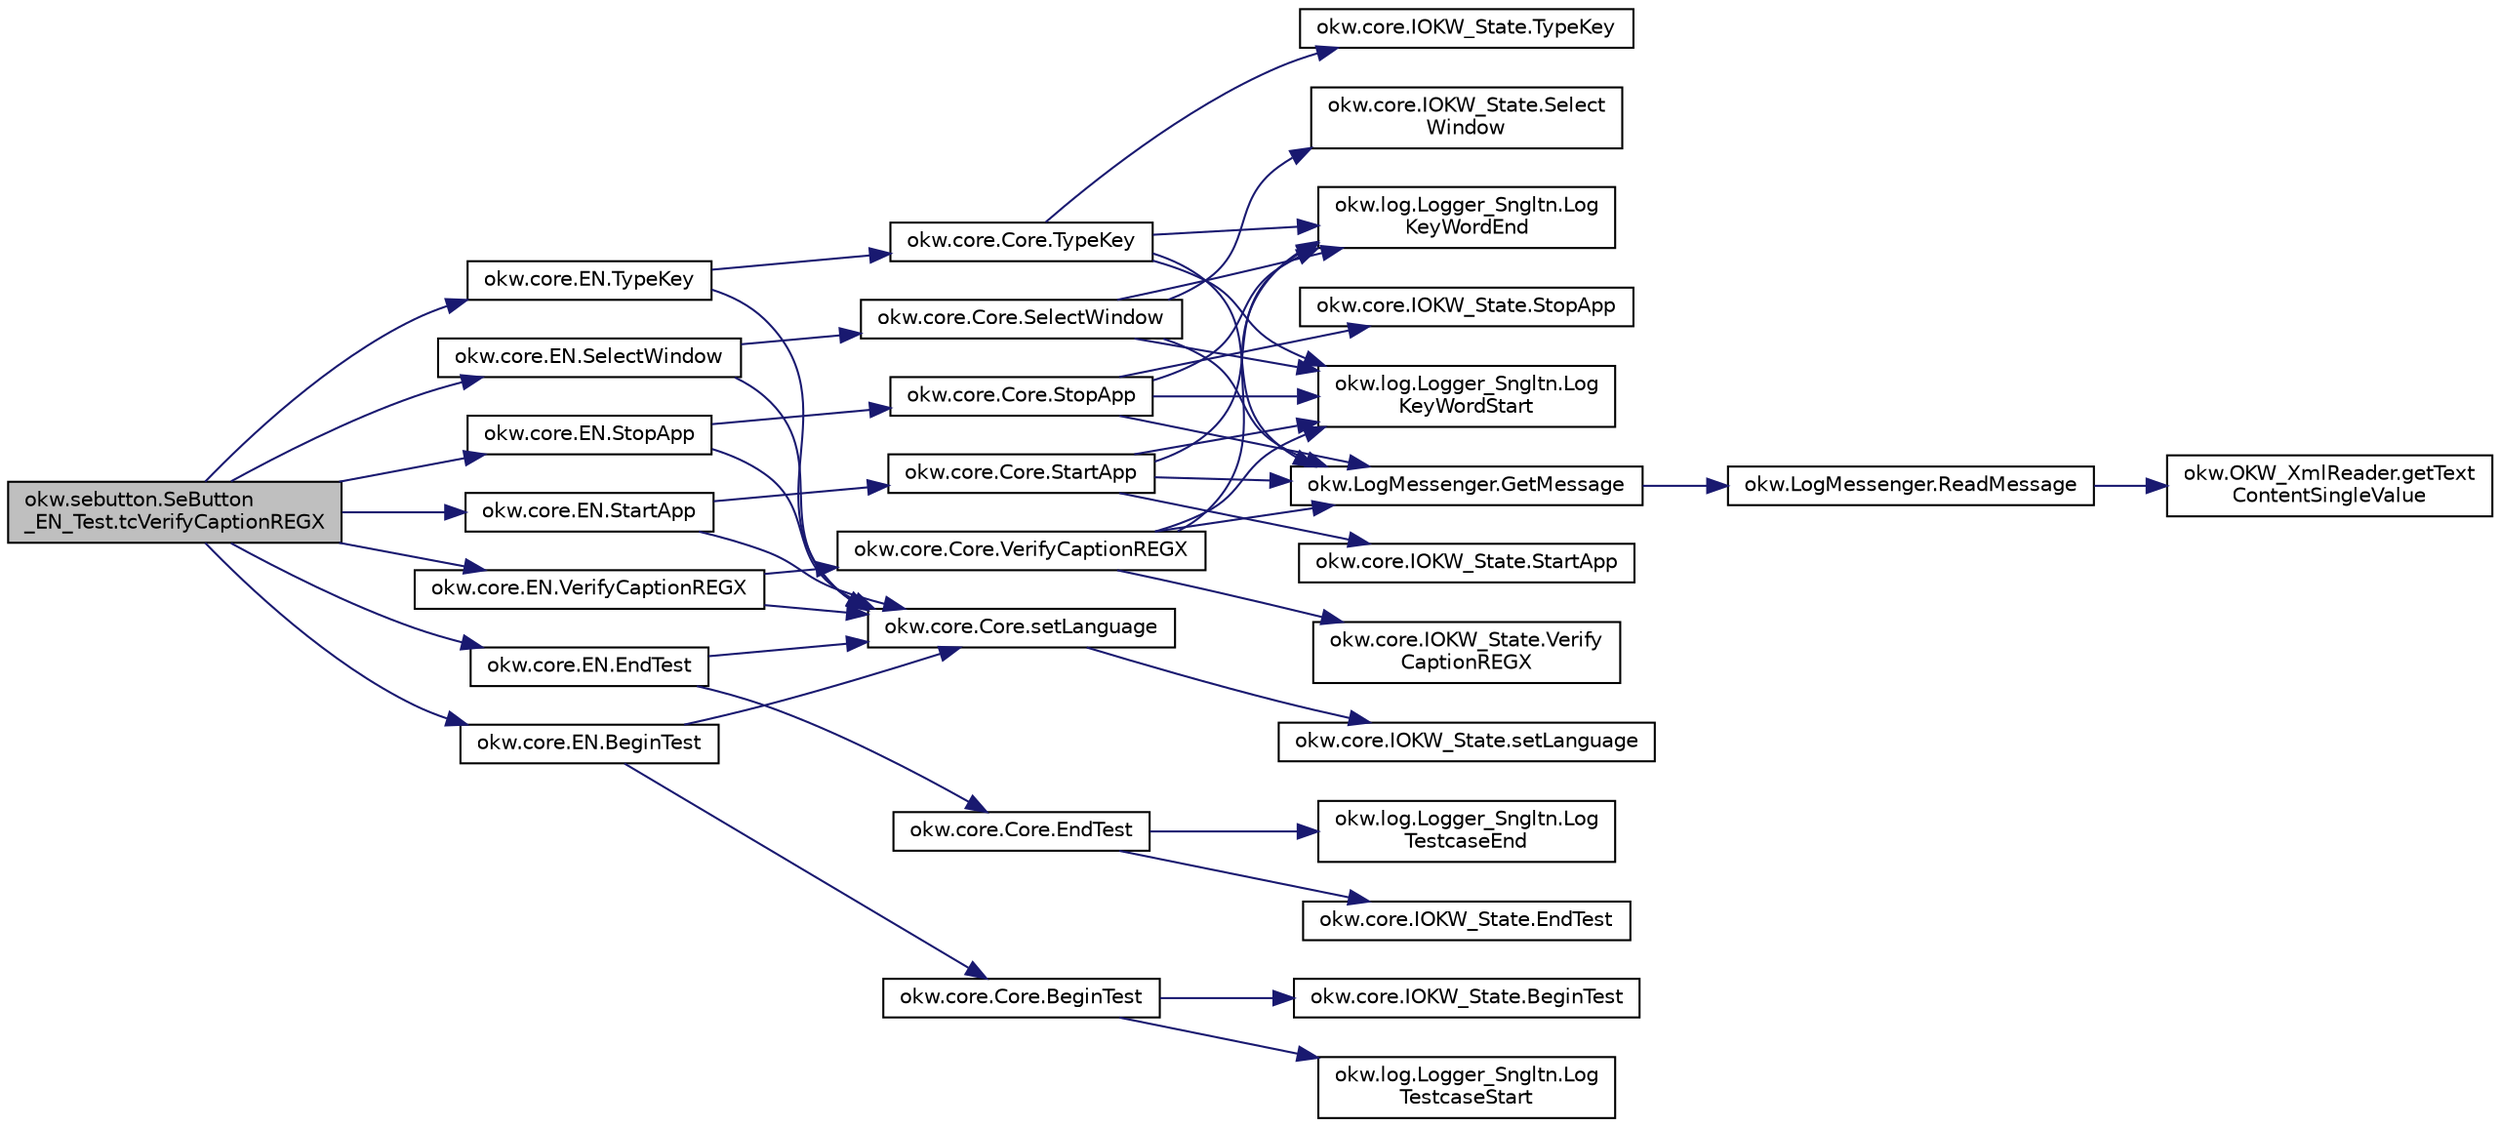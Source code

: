 digraph "okw.sebutton.SeButton_EN_Test.tcVerifyCaptionREGX"
{
 // INTERACTIVE_SVG=YES
 // LATEX_PDF_SIZE
  edge [fontname="Helvetica",fontsize="10",labelfontname="Helvetica",labelfontsize="10"];
  node [fontname="Helvetica",fontsize="10",shape=record];
  rankdir="LR";
  Node667 [label="okw.sebutton.SeButton\l_EN_Test.tcVerifyCaptionREGX",height=0.2,width=0.4,color="black", fillcolor="grey75", style="filled", fontcolor="black",tooltip="Test des Schlüsselwortes VerifyCaptionREGX für den GUI-Adapter SeButton."];
  Node667 -> Node668 [color="midnightblue",fontsize="10",style="solid",fontname="Helvetica"];
  Node668 [label="okw.core.EN.BeginTest",height=0.2,width=0.4,color="black", fillcolor="white", style="filled",URL="$classokw_1_1core_1_1_e_n.html#aef613b0a3e6bb8a9623984db145cae69",tooltip="Markiert den Anfang eines neuen Testfalls."];
  Node668 -> Node669 [color="midnightblue",fontsize="10",style="solid",fontname="Helvetica"];
  Node669 [label="okw.core.Core.setLanguage",height=0.2,width=0.4,color="black", fillcolor="white", style="filled",URL="$classokw_1_1core_1_1_core.html#ab4e0f723d27cb11c944ec4c82c426100",tooltip="Setzt die Sprache auf den gegebenen wert Language."];
  Node669 -> Node670 [color="midnightblue",fontsize="10",style="solid",fontname="Helvetica"];
  Node670 [label="okw.core.IOKW_State.setLanguage",height=0.2,width=0.4,color="black", fillcolor="white", style="filled",URL="$interfaceokw_1_1core_1_1_i_o_k_w___state.html#a866baa0bde08a47418f54d63bdb56097",tooltip="Interne Methode zum setzen der Sprache für die sprachabhängigen Ausgaben der Dokumentation (Log)."];
  Node668 -> Node671 [color="midnightblue",fontsize="10",style="solid",fontname="Helvetica"];
  Node671 [label="okw.core.Core.BeginTest",height=0.2,width=0.4,color="black", fillcolor="white", style="filled",URL="$classokw_1_1core_1_1_core.html#acfefe92468c9eb9e951846372726c4d8",tooltip="Markiert den Anfang eines neuen Testfalls."];
  Node671 -> Node672 [color="midnightblue",fontsize="10",style="solid",fontname="Helvetica"];
  Node672 [label="okw.log.Logger_Sngltn.Log\lTestcaseStart",height=0.2,width=0.4,color="black", fillcolor="white", style="filled",URL="$classokw_1_1log_1_1_logger___sngltn.html#a60f4ad59db847ae61df928f9920f3deb",tooltip="Ausgabe des Testfalls."];
  Node671 -> Node673 [color="midnightblue",fontsize="10",style="solid",fontname="Helvetica"];
  Node673 [label="okw.core.IOKW_State.BeginTest",height=0.2,width=0.4,color="black", fillcolor="white", style="filled",URL="$interfaceokw_1_1core_1_1_i_o_k_w___state.html#ae5480ddb1fc37eade5d899d335bc4b13",tooltip="Markiert den Anfang eines neuen Testfalls."];
  Node667 -> Node674 [color="midnightblue",fontsize="10",style="solid",fontname="Helvetica"];
  Node674 [label="okw.core.EN.StartApp",height=0.2,width=0.4,color="black", fillcolor="white", style="filled",URL="$classokw_1_1core_1_1_e_n.html#aaa7465ee7f135c724668d8b22dc2219f",tooltip="Startet die gegebene Anwendung."];
  Node674 -> Node669 [color="midnightblue",fontsize="10",style="solid",fontname="Helvetica"];
  Node674 -> Node675 [color="midnightblue",fontsize="10",style="solid",fontname="Helvetica"];
  Node675 [label="okw.core.Core.StartApp",height=0.2,width=0.4,color="black", fillcolor="white", style="filled",URL="$classokw_1_1core_1_1_core.html#ac20a22275b6aea1c4e551dce1fd0c1e9",tooltip="Startet die gegebene Anwendung."];
  Node675 -> Node676 [color="midnightblue",fontsize="10",style="solid",fontname="Helvetica"];
  Node676 [label="okw.log.Logger_Sngltn.Log\lKeyWordStart",height=0.2,width=0.4,color="black", fillcolor="white", style="filled",URL="$classokw_1_1log_1_1_logger___sngltn.html#a70ec25e200e00ecefc544e8fd371d2ef",tooltip="Ausgabe eines Schlüsselwortes."];
  Node675 -> Node677 [color="midnightblue",fontsize="10",style="solid",fontname="Helvetica"];
  Node677 [label="okw.LogMessenger.GetMessage",height=0.2,width=0.4,color="black", fillcolor="white", style="filled",URL="$classokw_1_1_log_messenger.html#af225d1f037d47b3b085175c09d78bdd2",tooltip="Holt die Log-Meldung für MethodeNmae/Textkey ohne weitere Parameter."];
  Node677 -> Node678 [color="midnightblue",fontsize="10",style="solid",fontname="Helvetica"];
  Node678 [label="okw.LogMessenger.ReadMessage",height=0.2,width=0.4,color="black", fillcolor="white", style="filled",URL="$classokw_1_1_log_messenger.html#a530cd6ab82ec82a04206a2e976ec06e3",tooltip="Interne Kernfunktion holt die Log-Meldung mit Platzhaltern aus der XML-Datei."];
  Node678 -> Node679 [color="midnightblue",fontsize="10",style="solid",fontname="Helvetica"];
  Node679 [label="okw.OKW_XmlReader.getText\lContentSingleValue",height=0.2,width=0.4,color="black", fillcolor="white", style="filled",URL="$classokw_1_1_o_k_w___xml_reader.html#ab920b5335a2e1429c14cc5f8e79f39eb",tooltip="Lies den TextContent eines Tag."];
  Node675 -> Node680 [color="midnightblue",fontsize="10",style="solid",fontname="Helvetica"];
  Node680 [label="okw.core.IOKW_State.StartApp",height=0.2,width=0.4,color="black", fillcolor="white", style="filled",URL="$interfaceokw_1_1core_1_1_i_o_k_w___state.html#a0ec9b7c60041061f1b01d85b703a27a8",tooltip="Startet die gegebene Anwendung."];
  Node675 -> Node681 [color="midnightblue",fontsize="10",style="solid",fontname="Helvetica"];
  Node681 [label="okw.log.Logger_Sngltn.Log\lKeyWordEnd",height=0.2,width=0.4,color="black", fillcolor="white", style="filled",URL="$classokw_1_1log_1_1_logger___sngltn.html#aa7d2da98631d21644da70c187f03155e",tooltip="LogKeyWordEnd:"];
  Node667 -> Node682 [color="midnightblue",fontsize="10",style="solid",fontname="Helvetica"];
  Node682 [label="okw.core.EN.TypeKey",height=0.2,width=0.4,color="black", fillcolor="white", style="filled",URL="$classokw_1_1core_1_1_e_n.html#ae24d951e607b9b82af4f3b80e71285b9",tooltip="Tastatureingaben von Daten in das aktive Fensterobjekt."];
  Node682 -> Node669 [color="midnightblue",fontsize="10",style="solid",fontname="Helvetica"];
  Node682 -> Node683 [color="midnightblue",fontsize="10",style="solid",fontname="Helvetica"];
  Node683 [label="okw.core.Core.TypeKey",height=0.2,width=0.4,color="black", fillcolor="white", style="filled",URL="$classokw_1_1core_1_1_core.html#ad09bf3a237b88913dbe9ebc228db1cf3",tooltip="Tastatureingaben von Daten in das aktive Fensterobjekt."];
  Node683 -> Node676 [color="midnightblue",fontsize="10",style="solid",fontname="Helvetica"];
  Node683 -> Node677 [color="midnightblue",fontsize="10",style="solid",fontname="Helvetica"];
  Node683 -> Node684 [color="midnightblue",fontsize="10",style="solid",fontname="Helvetica"];
  Node684 [label="okw.core.IOKW_State.TypeKey",height=0.2,width=0.4,color="black", fillcolor="white", style="filled",URL="$interfaceokw_1_1core_1_1_i_o_k_w___state.html#a0466b45ed636074a1b6cd52de6b5fdd6",tooltip="Tastatureingaben von Daten in das aktive Fensterobjekt."];
  Node683 -> Node681 [color="midnightblue",fontsize="10",style="solid",fontname="Helvetica"];
  Node667 -> Node685 [color="midnightblue",fontsize="10",style="solid",fontname="Helvetica"];
  Node685 [label="okw.core.EN.SelectWindow",height=0.2,width=0.4,color="black", fillcolor="white", style="filled",URL="$classokw_1_1core_1_1_e_n.html#a2b61c2b39a9cfdbdfd25fe0e3d43785b",tooltip="Setzt den Kontext auf das gegebene Fenster."];
  Node685 -> Node669 [color="midnightblue",fontsize="10",style="solid",fontname="Helvetica"];
  Node685 -> Node686 [color="midnightblue",fontsize="10",style="solid",fontname="Helvetica"];
  Node686 [label="okw.core.Core.SelectWindow",height=0.2,width=0.4,color="black", fillcolor="white", style="filled",URL="$classokw_1_1core_1_1_core.html#a6a68660eb5e34965522896e2a5c48314",tooltip="Setzt den Kontext auf das gegebene Fenster."];
  Node686 -> Node676 [color="midnightblue",fontsize="10",style="solid",fontname="Helvetica"];
  Node686 -> Node677 [color="midnightblue",fontsize="10",style="solid",fontname="Helvetica"];
  Node686 -> Node687 [color="midnightblue",fontsize="10",style="solid",fontname="Helvetica"];
  Node687 [label="okw.core.IOKW_State.Select\lWindow",height=0.2,width=0.4,color="black", fillcolor="white", style="filled",URL="$interfaceokw_1_1core_1_1_i_o_k_w___state.html#ad4fc9610ed5b1176590a45b55e6ac7f0",tooltip="Setzt den Kontext auf das gegebene Fenster."];
  Node686 -> Node681 [color="midnightblue",fontsize="10",style="solid",fontname="Helvetica"];
  Node667 -> Node688 [color="midnightblue",fontsize="10",style="solid",fontname="Helvetica"];
  Node688 [label="okw.core.EN.VerifyCaptionREGX",height=0.2,width=0.4,color="black", fillcolor="white", style="filled",URL="$classokw_1_1core_1_1_e_n.html#ab155161cbaa50ebad79b1695f1f504fa",tooltip="Überprüft die Überschrift des Objektes."];
  Node688 -> Node669 [color="midnightblue",fontsize="10",style="solid",fontname="Helvetica"];
  Node688 -> Node689 [color="midnightblue",fontsize="10",style="solid",fontname="Helvetica"];
  Node689 [label="okw.core.Core.VerifyCaptionREGX",height=0.2,width=0.4,color="black", fillcolor="white", style="filled",URL="$classokw_1_1core_1_1_core.html#adb7da11977acc1b851caac445eb37451",tooltip="Überprüft die Überschrift des Objektes."];
  Node689 -> Node676 [color="midnightblue",fontsize="10",style="solid",fontname="Helvetica"];
  Node689 -> Node677 [color="midnightblue",fontsize="10",style="solid",fontname="Helvetica"];
  Node689 -> Node690 [color="midnightblue",fontsize="10",style="solid",fontname="Helvetica"];
  Node690 [label="okw.core.IOKW_State.Verify\lCaptionREGX",height=0.2,width=0.4,color="black", fillcolor="white", style="filled",URL="$interfaceokw_1_1core_1_1_i_o_k_w___state.html#aef357868be62a11c185d5c73989c131a",tooltip="Überprüft die Überschrift des Objektes."];
  Node689 -> Node681 [color="midnightblue",fontsize="10",style="solid",fontname="Helvetica"];
  Node667 -> Node691 [color="midnightblue",fontsize="10",style="solid",fontname="Helvetica"];
  Node691 [label="okw.core.EN.StopApp",height=0.2,width=0.4,color="black", fillcolor="white", style="filled",URL="$classokw_1_1core_1_1_e_n.html#aba06d28c60512e1dc55902403abbd3f6",tooltip="Beendet eine gegebene Anwendung."];
  Node691 -> Node669 [color="midnightblue",fontsize="10",style="solid",fontname="Helvetica"];
  Node691 -> Node692 [color="midnightblue",fontsize="10",style="solid",fontname="Helvetica"];
  Node692 [label="okw.core.Core.StopApp",height=0.2,width=0.4,color="black", fillcolor="white", style="filled",URL="$classokw_1_1core_1_1_core.html#a13d953a145a5e1bc776785f8433ba69c",tooltip="Beendet eine gegebene Anwendung."];
  Node692 -> Node676 [color="midnightblue",fontsize="10",style="solid",fontname="Helvetica"];
  Node692 -> Node677 [color="midnightblue",fontsize="10",style="solid",fontname="Helvetica"];
  Node692 -> Node693 [color="midnightblue",fontsize="10",style="solid",fontname="Helvetica"];
  Node693 [label="okw.core.IOKW_State.StopApp",height=0.2,width=0.4,color="black", fillcolor="white", style="filled",URL="$interfaceokw_1_1core_1_1_i_o_k_w___state.html#a789e33be9253edfccfe5654f537cf52a",tooltip="Beendet eine gegebene Anwendung."];
  Node692 -> Node681 [color="midnightblue",fontsize="10",style="solid",fontname="Helvetica"];
  Node667 -> Node694 [color="midnightblue",fontsize="10",style="solid",fontname="Helvetica"];
  Node694 [label="okw.core.EN.EndTest",height=0.2,width=0.4,color="black", fillcolor="white", style="filled",URL="$classokw_1_1core_1_1_e_n.html#aa51cc1227f749efca4fd2801f5cb664f",tooltip="Signalisiert das Ende eines Testfalls."];
  Node694 -> Node669 [color="midnightblue",fontsize="10",style="solid",fontname="Helvetica"];
  Node694 -> Node695 [color="midnightblue",fontsize="10",style="solid",fontname="Helvetica"];
  Node695 [label="okw.core.Core.EndTest",height=0.2,width=0.4,color="black", fillcolor="white", style="filled",URL="$classokw_1_1core_1_1_core.html#abf0b4a4074d5292675319eb0045fcb9c",tooltip="Signalisiert das Ende eines Testfalls."];
  Node695 -> Node696 [color="midnightblue",fontsize="10",style="solid",fontname="Helvetica"];
  Node696 [label="okw.core.IOKW_State.EndTest",height=0.2,width=0.4,color="black", fillcolor="white", style="filled",URL="$interfaceokw_1_1core_1_1_i_o_k_w___state.html#ac0b681eddd02ac39ff0c4970a634a186",tooltip="Signalisiert das Ende eines Testfalls."];
  Node695 -> Node697 [color="midnightblue",fontsize="10",style="solid",fontname="Helvetica"];
  Node697 [label="okw.log.Logger_Sngltn.Log\lTestcaseEnd",height=0.2,width=0.4,color="black", fillcolor="white", style="filled",URL="$classokw_1_1log_1_1_logger___sngltn.html#ae13bdf71166d737786872ee9bcfaa15e",tooltip="LogTestcaseEnd:"];
}
